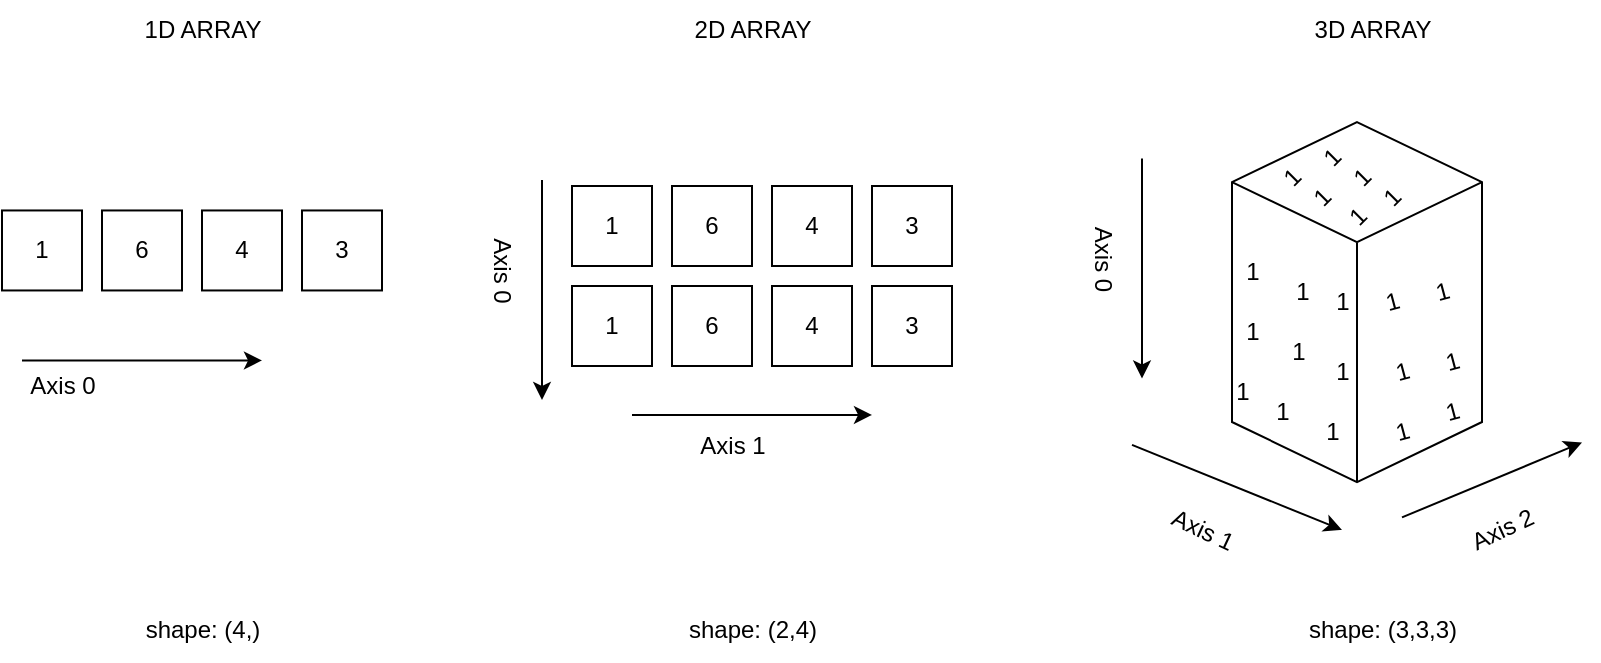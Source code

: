 <mxfile version="27.0.4">
  <diagram name="Página-1" id="tU84McVbz1dH499RjLHO">
    <mxGraphModel dx="974" dy="525" grid="1" gridSize="10" guides="1" tooltips="1" connect="1" arrows="1" fold="1" page="1" pageScale="1" pageWidth="827" pageHeight="1169" math="0" shadow="0">
      <root>
        <mxCell id="0" />
        <mxCell id="1" parent="0" />
        <mxCell id="Czt2eTuafb7Vp-DHLhFE-93" value="" style="html=1;whiteSpace=wrap;shape=isoCube2;backgroundOutline=1;isoAngle=15;" vertex="1" parent="1">
          <mxGeometry x="625" y="131.02" width="125" height="180" as="geometry" />
        </mxCell>
        <mxCell id="Czt2eTuafb7Vp-DHLhFE-1" value="1" style="rounded=0;whiteSpace=wrap;html=1;" vertex="1" parent="1">
          <mxGeometry x="10" y="175.23" width="40" height="40" as="geometry" />
        </mxCell>
        <mxCell id="Czt2eTuafb7Vp-DHLhFE-3" value="6" style="rounded=0;whiteSpace=wrap;html=1;" vertex="1" parent="1">
          <mxGeometry x="60" y="175.23" width="40" height="40" as="geometry" />
        </mxCell>
        <mxCell id="Czt2eTuafb7Vp-DHLhFE-4" value="4" style="rounded=0;whiteSpace=wrap;html=1;" vertex="1" parent="1">
          <mxGeometry x="110" y="175.23" width="40" height="40" as="geometry" />
        </mxCell>
        <mxCell id="Czt2eTuafb7Vp-DHLhFE-75" style="edgeStyle=orthogonalEdgeStyle;rounded=0;orthogonalLoop=1;jettySize=auto;html=1;" edge="1" parent="1">
          <mxGeometry relative="1" as="geometry">
            <mxPoint x="140" y="250.23" as="targetPoint" />
            <mxPoint x="20" y="250.23" as="sourcePoint" />
          </mxGeometry>
        </mxCell>
        <mxCell id="Czt2eTuafb7Vp-DHLhFE-5" value="3" style="rounded=0;whiteSpace=wrap;html=1;" vertex="1" parent="1">
          <mxGeometry x="160" y="175.23" width="40" height="40" as="geometry" />
        </mxCell>
        <mxCell id="Czt2eTuafb7Vp-DHLhFE-7" value="1" style="rounded=0;whiteSpace=wrap;html=1;" vertex="1" parent="1">
          <mxGeometry x="295" y="213" width="40" height="40" as="geometry" />
        </mxCell>
        <mxCell id="Czt2eTuafb7Vp-DHLhFE-8" value="6" style="rounded=0;whiteSpace=wrap;html=1;" vertex="1" parent="1">
          <mxGeometry x="345" y="213" width="40" height="40" as="geometry" />
        </mxCell>
        <mxCell id="Czt2eTuafb7Vp-DHLhFE-9" value="4" style="rounded=0;whiteSpace=wrap;html=1;" vertex="1" parent="1">
          <mxGeometry x="395" y="213" width="40" height="40" as="geometry" />
        </mxCell>
        <mxCell id="Czt2eTuafb7Vp-DHLhFE-10" value="3" style="rounded=0;whiteSpace=wrap;html=1;" vertex="1" parent="1">
          <mxGeometry x="445" y="213" width="40" height="40" as="geometry" />
        </mxCell>
        <mxCell id="Czt2eTuafb7Vp-DHLhFE-11" value="1" style="rounded=0;whiteSpace=wrap;html=1;" vertex="1" parent="1">
          <mxGeometry x="295" y="163" width="40" height="40" as="geometry" />
        </mxCell>
        <mxCell id="Czt2eTuafb7Vp-DHLhFE-12" value="6" style="rounded=0;whiteSpace=wrap;html=1;" vertex="1" parent="1">
          <mxGeometry x="345" y="163" width="40" height="40" as="geometry" />
        </mxCell>
        <mxCell id="Czt2eTuafb7Vp-DHLhFE-13" value="4" style="rounded=0;whiteSpace=wrap;html=1;" vertex="1" parent="1">
          <mxGeometry x="395" y="163" width="40" height="40" as="geometry" />
        </mxCell>
        <mxCell id="Czt2eTuafb7Vp-DHLhFE-14" value="3" style="rounded=0;whiteSpace=wrap;html=1;" vertex="1" parent="1">
          <mxGeometry x="445" y="163" width="40" height="40" as="geometry" />
        </mxCell>
        <mxCell id="Czt2eTuafb7Vp-DHLhFE-41" value="1" style="text;html=1;align=center;verticalAlign=middle;resizable=0;points=[];autosize=1;rotation=-45;" vertex="1" parent="1">
          <mxGeometry x="672.5" y="164.02" width="30" height="30" as="geometry" />
        </mxCell>
        <mxCell id="Czt2eTuafb7Vp-DHLhFE-72" value="2D ARRAY" style="text;html=1;align=center;verticalAlign=middle;resizable=0;points=[];autosize=1;strokeColor=none;fillColor=none;" vertex="1" parent="1">
          <mxGeometry x="345" y="70.23" width="80" height="30" as="geometry" />
        </mxCell>
        <mxCell id="Czt2eTuafb7Vp-DHLhFE-73" value="3D ARRAY" style="text;html=1;align=center;verticalAlign=middle;resizable=0;points=[];autosize=1;strokeColor=none;fillColor=none;" vertex="1" parent="1">
          <mxGeometry x="655" y="70.23" width="80" height="30" as="geometry" />
        </mxCell>
        <mxCell id="Czt2eTuafb7Vp-DHLhFE-74" value="1D ARRAY" style="text;html=1;align=center;verticalAlign=middle;resizable=0;points=[];autosize=1;strokeColor=none;fillColor=none;" vertex="1" parent="1">
          <mxGeometry x="70" y="70.23" width="80" height="30" as="geometry" />
        </mxCell>
        <mxCell id="Czt2eTuafb7Vp-DHLhFE-76" value="Axis 0" style="text;html=1;align=center;verticalAlign=middle;resizable=0;points=[];autosize=1;strokeColor=none;fillColor=none;" vertex="1" parent="1">
          <mxGeometry x="10" y="247.68" width="60" height="30" as="geometry" />
        </mxCell>
        <mxCell id="Czt2eTuafb7Vp-DHLhFE-77" value="shape: (4,)" style="text;html=1;align=center;verticalAlign=middle;resizable=0;points=[];autosize=1;strokeColor=none;fillColor=none;" vertex="1" parent="1">
          <mxGeometry x="70" y="370" width="80" height="30" as="geometry" />
        </mxCell>
        <mxCell id="Czt2eTuafb7Vp-DHLhFE-79" style="edgeStyle=orthogonalEdgeStyle;rounded=0;orthogonalLoop=1;jettySize=auto;html=1;" edge="1" parent="1">
          <mxGeometry relative="1" as="geometry">
            <mxPoint x="445" y="277.45" as="targetPoint" />
            <mxPoint x="325" y="277.45" as="sourcePoint" />
          </mxGeometry>
        </mxCell>
        <mxCell id="Czt2eTuafb7Vp-DHLhFE-80" style="edgeStyle=orthogonalEdgeStyle;rounded=0;orthogonalLoop=1;jettySize=auto;html=1;" edge="1" parent="1">
          <mxGeometry relative="1" as="geometry">
            <mxPoint x="280" y="270" as="targetPoint" />
            <mxPoint x="280" y="160" as="sourcePoint" />
          </mxGeometry>
        </mxCell>
        <mxCell id="Czt2eTuafb7Vp-DHLhFE-81" value="Axis 0" style="text;html=1;align=center;verticalAlign=middle;resizable=0;points=[];autosize=1;strokeColor=none;fillColor=none;rotation=90;" vertex="1" parent="1">
          <mxGeometry x="230" y="190" width="60" height="30" as="geometry" />
        </mxCell>
        <mxCell id="Czt2eTuafb7Vp-DHLhFE-83" value="shape: (2,4)" style="text;html=1;align=center;verticalAlign=middle;resizable=0;points=[];autosize=1;strokeColor=none;fillColor=none;" vertex="1" parent="1">
          <mxGeometry x="340" y="370.23" width="90" height="30" as="geometry" />
        </mxCell>
        <mxCell id="Czt2eTuafb7Vp-DHLhFE-84" value="Axis 1" style="text;html=1;align=center;verticalAlign=middle;resizable=0;points=[];autosize=1;strokeColor=none;fillColor=none;rotation=0;" vertex="1" parent="1">
          <mxGeometry x="345" y="277.68" width="60" height="30" as="geometry" />
        </mxCell>
        <mxCell id="Czt2eTuafb7Vp-DHLhFE-85" style="edgeStyle=orthogonalEdgeStyle;rounded=0;orthogonalLoop=1;jettySize=auto;html=1;" edge="1" parent="1">
          <mxGeometry relative="1" as="geometry">
            <mxPoint x="580" y="259.25" as="targetPoint" />
            <mxPoint x="580" y="149.25" as="sourcePoint" />
          </mxGeometry>
        </mxCell>
        <mxCell id="Czt2eTuafb7Vp-DHLhFE-86" style="rounded=0;orthogonalLoop=1;jettySize=auto;html=1;" edge="1" parent="1">
          <mxGeometry relative="1" as="geometry">
            <mxPoint x="680" y="334.98" as="targetPoint" />
            <mxPoint x="575" y="292.43" as="sourcePoint" />
          </mxGeometry>
        </mxCell>
        <mxCell id="Czt2eTuafb7Vp-DHLhFE-87" style="rounded=0;orthogonalLoop=1;jettySize=auto;html=1;" edge="1" parent="1">
          <mxGeometry relative="1" as="geometry">
            <mxPoint x="800" y="291.25" as="targetPoint" />
            <mxPoint x="710" y="328.7" as="sourcePoint" />
          </mxGeometry>
        </mxCell>
        <mxCell id="Czt2eTuafb7Vp-DHLhFE-88" value="Axis 0" style="text;html=1;align=center;verticalAlign=middle;resizable=0;points=[];autosize=1;strokeColor=none;fillColor=none;rotation=90;" vertex="1" parent="1">
          <mxGeometry x="530" y="184.25" width="60" height="30" as="geometry" />
        </mxCell>
        <mxCell id="Czt2eTuafb7Vp-DHLhFE-90" value="Axis 1" style="text;html=1;align=center;verticalAlign=middle;resizable=0;points=[];autosize=1;strokeColor=none;fillColor=none;rotation=25;" vertex="1" parent="1">
          <mxGeometry x="580" y="320.0" width="60" height="30" as="geometry" />
        </mxCell>
        <mxCell id="Czt2eTuafb7Vp-DHLhFE-91" value="Axis 2" style="text;html=1;align=center;verticalAlign=middle;resizable=0;points=[];autosize=1;strokeColor=none;fillColor=none;rotation=-25;" vertex="1" parent="1">
          <mxGeometry x="730" y="320.0" width="60" height="30" as="geometry" />
        </mxCell>
        <mxCell id="Czt2eTuafb7Vp-DHLhFE-92" value="shape: (3,3,3)" style="text;html=1;align=center;verticalAlign=middle;resizable=0;points=[];autosize=1;strokeColor=none;fillColor=none;" vertex="1" parent="1">
          <mxGeometry x="650" y="370.23" width="100" height="30" as="geometry" />
        </mxCell>
        <mxCell id="Czt2eTuafb7Vp-DHLhFE-94" value="1" style="text;html=1;align=center;verticalAlign=middle;resizable=0;points=[];autosize=1;rotation=-45;" vertex="1" parent="1">
          <mxGeometry x="690" y="154.02" width="30" height="30" as="geometry" />
        </mxCell>
        <mxCell id="Czt2eTuafb7Vp-DHLhFE-95" value="1" style="text;html=1;align=center;verticalAlign=middle;resizable=0;points=[];autosize=1;rotation=-45;" vertex="1" parent="1">
          <mxGeometry x="655" y="154.02" width="30" height="30" as="geometry" />
        </mxCell>
        <mxCell id="Czt2eTuafb7Vp-DHLhFE-96" value="1" style="text;html=1;align=center;verticalAlign=middle;resizable=0;points=[];autosize=1;rotation=-45;" vertex="1" parent="1">
          <mxGeometry x="675" y="144.02" width="30" height="30" as="geometry" />
        </mxCell>
        <mxCell id="Czt2eTuafb7Vp-DHLhFE-97" value="1" style="text;html=1;align=center;verticalAlign=middle;resizable=0;points=[];autosize=1;rotation=0;" vertex="1" parent="1">
          <mxGeometry x="635" y="261.02" width="30" height="30" as="geometry" />
        </mxCell>
        <mxCell id="Czt2eTuafb7Vp-DHLhFE-98" value="1" style="text;html=1;align=center;verticalAlign=middle;resizable=0;points=[];autosize=1;rotation=0;" vertex="1" parent="1">
          <mxGeometry x="615" y="251.02" width="30" height="30" as="geometry" />
        </mxCell>
        <mxCell id="Czt2eTuafb7Vp-DHLhFE-99" value="1" style="text;html=1;align=center;verticalAlign=middle;resizable=0;points=[];autosize=1;rotation=0;" vertex="1" parent="1">
          <mxGeometry x="660" y="271.02" width="30" height="30" as="geometry" />
        </mxCell>
        <mxCell id="Czt2eTuafb7Vp-DHLhFE-100" value="1" style="text;html=1;align=center;verticalAlign=middle;resizable=0;points=[];autosize=1;rotation=0;" vertex="1" parent="1">
          <mxGeometry x="642.5" y="231.02" width="30" height="30" as="geometry" />
        </mxCell>
        <mxCell id="Czt2eTuafb7Vp-DHLhFE-101" value="1" style="text;html=1;align=center;verticalAlign=middle;resizable=0;points=[];autosize=1;rotation=0;" vertex="1" parent="1">
          <mxGeometry x="620" y="221.02" width="30" height="30" as="geometry" />
        </mxCell>
        <mxCell id="Czt2eTuafb7Vp-DHLhFE-102" value="1" style="text;html=1;align=center;verticalAlign=middle;resizable=0;points=[];autosize=1;rotation=0;" vertex="1" parent="1">
          <mxGeometry x="665" y="241.02" width="30" height="30" as="geometry" />
        </mxCell>
        <mxCell id="Czt2eTuafb7Vp-DHLhFE-103" value="1" style="text;html=1;align=center;verticalAlign=middle;resizable=0;points=[];autosize=1;rotation=0;" vertex="1" parent="1">
          <mxGeometry x="645" y="201.02" width="30" height="30" as="geometry" />
        </mxCell>
        <mxCell id="Czt2eTuafb7Vp-DHLhFE-104" value="1" style="text;html=1;align=center;verticalAlign=middle;resizable=0;points=[];autosize=1;rotation=0;" vertex="1" parent="1">
          <mxGeometry x="620" y="191.02" width="30" height="30" as="geometry" />
        </mxCell>
        <mxCell id="Czt2eTuafb7Vp-DHLhFE-105" value="1" style="text;html=1;align=center;verticalAlign=middle;resizable=0;points=[];autosize=1;rotation=0;" vertex="1" parent="1">
          <mxGeometry x="665" y="206.02" width="30" height="30" as="geometry" />
        </mxCell>
        <mxCell id="Czt2eTuafb7Vp-DHLhFE-107" value="1" style="text;html=1;align=center;verticalAlign=middle;resizable=0;points=[];autosize=1;rotation=-15;" vertex="1" parent="1">
          <mxGeometry x="695" y="271.02" width="30" height="30" as="geometry" />
        </mxCell>
        <mxCell id="Czt2eTuafb7Vp-DHLhFE-109" value="1" style="text;html=1;align=center;verticalAlign=middle;resizable=0;points=[];autosize=1;rotation=-15;" vertex="1" parent="1">
          <mxGeometry x="720" y="261.02" width="30" height="30" as="geometry" />
        </mxCell>
        <mxCell id="Czt2eTuafb7Vp-DHLhFE-111" value="1" style="text;html=1;align=center;verticalAlign=middle;resizable=0;points=[];autosize=1;rotation=-15;" vertex="1" parent="1">
          <mxGeometry x="695" y="241.02" width="30" height="30" as="geometry" />
        </mxCell>
        <mxCell id="Czt2eTuafb7Vp-DHLhFE-112" value="1" style="text;html=1;align=center;verticalAlign=middle;resizable=0;points=[];autosize=1;rotation=-15;" vertex="1" parent="1">
          <mxGeometry x="720" y="236.02" width="30" height="30" as="geometry" />
        </mxCell>
        <mxCell id="Czt2eTuafb7Vp-DHLhFE-113" value="1" style="text;html=1;align=center;verticalAlign=middle;resizable=0;points=[];autosize=1;rotation=-15;" vertex="1" parent="1">
          <mxGeometry x="690" y="206.02" width="30" height="30" as="geometry" />
        </mxCell>
        <mxCell id="Czt2eTuafb7Vp-DHLhFE-114" value="1" style="text;html=1;align=center;verticalAlign=middle;resizable=0;points=[];autosize=1;rotation=-15;" vertex="1" parent="1">
          <mxGeometry x="715" y="201.02" width="30" height="30" as="geometry" />
        </mxCell>
        <mxCell id="Czt2eTuafb7Vp-DHLhFE-115" value="1" style="text;html=1;align=center;verticalAlign=middle;resizable=0;points=[];autosize=1;rotation=-45;" vertex="1" parent="1">
          <mxGeometry x="640" y="144.02" width="30" height="30" as="geometry" />
        </mxCell>
        <mxCell id="Czt2eTuafb7Vp-DHLhFE-116" value="1" style="text;html=1;align=center;verticalAlign=middle;resizable=0;points=[];autosize=1;rotation=-45;" vertex="1" parent="1">
          <mxGeometry x="660" y="134.02" width="30" height="30" as="geometry" />
        </mxCell>
      </root>
    </mxGraphModel>
  </diagram>
</mxfile>
